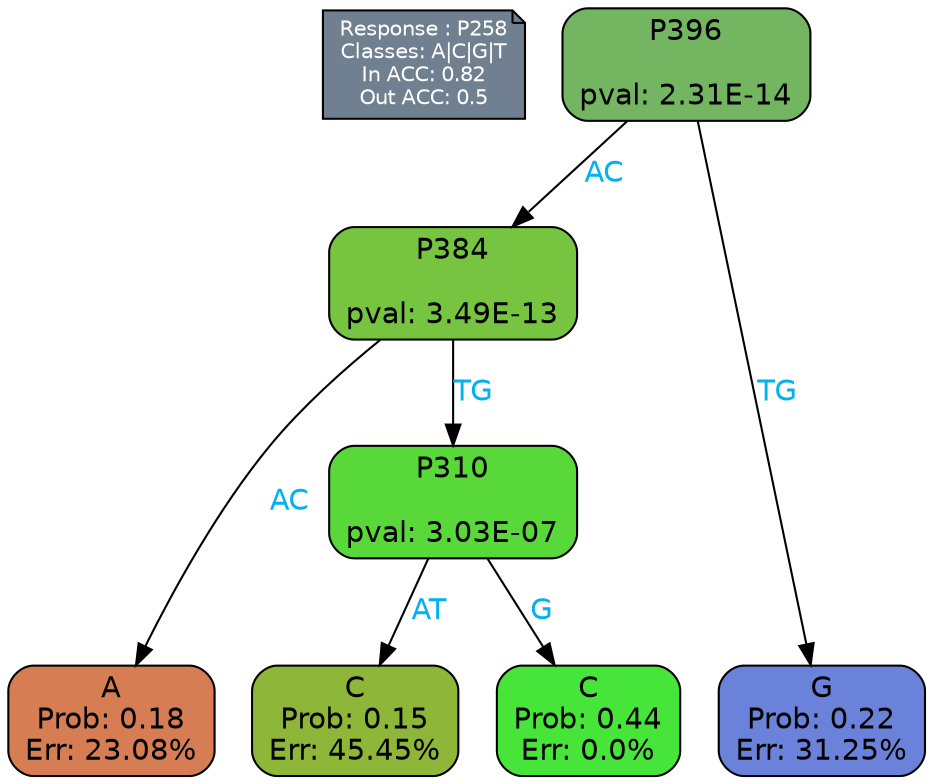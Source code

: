 digraph Tree {
node [shape=box, style="filled, rounded", color="black", fontname=helvetica] ;
graph [ranksep=equally, splines=polylines, bgcolor=transparent, dpi=600] ;
edge [fontname=helvetica] ;
LEGEND [label="Response : P258
Classes: A|C|G|T
In ACC: 0.82
Out ACC: 0.5
",shape=note,align=left,style=filled,fillcolor="slategray",fontcolor="white",fontsize=10];1 [label="P396

pval: 2.31E-14", fillcolor="#73b561"] ;
2 [label="P384

pval: 3.49E-13", fillcolor="#76c43f"] ;
3 [label="A
Prob: 0.18
Err: 23.08%", fillcolor="#d67d53"] ;
4 [label="P310

pval: 3.03E-07", fillcolor="#59d939"] ;
5 [label="C
Prob: 0.15
Err: 45.45%", fillcolor="#8eb739"] ;
6 [label="C
Prob: 0.44
Err: 0.0%", fillcolor="#47e539"] ;
7 [label="G
Prob: 0.22
Err: 31.25%", fillcolor="#6b82da"] ;
1 -> 2 [label="AC",fontcolor=deepskyblue2] ;
1 -> 7 [label="TG",fontcolor=deepskyblue2] ;
2 -> 3 [label="AC",fontcolor=deepskyblue2] ;
2 -> 4 [label="TG",fontcolor=deepskyblue2] ;
4 -> 5 [label="AT",fontcolor=deepskyblue2] ;
4 -> 6 [label="G",fontcolor=deepskyblue2] ;
{rank = same; 3;5;6;7;}{rank = same; LEGEND;1;}}